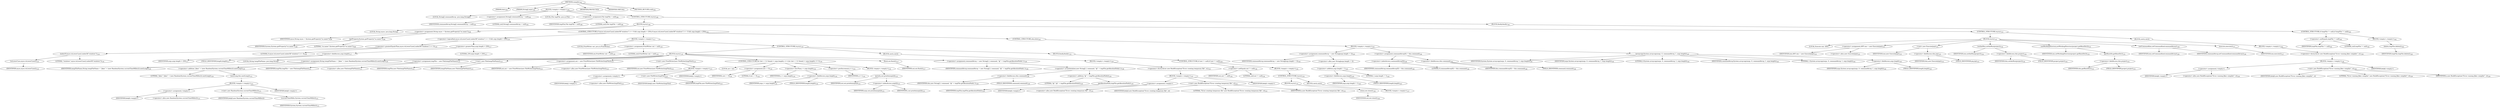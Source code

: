digraph "compile" {  
"74" [label = <(METHOD,compile)<SUB>104</SUB>> ]
"75" [label = <(PARAM,this)<SUB>104</SUB>> ]
"76" [label = <(PARAM,String[] args)<SUB>104</SUB>> ]
"77" [label = <(BLOCK,&lt;empty&gt;,&lt;empty&gt;)<SUB>104</SUB>> ]
"78" [label = <(LOCAL,String[] commandArray: java.lang.String[])> ]
"79" [label = <(&lt;operator&gt;.assignment,String[] commandArray = null)<SUB>105</SUB>> ]
"80" [label = <(IDENTIFIER,commandArray,String[] commandArray = null)<SUB>105</SUB>> ]
"81" [label = <(LITERAL,null,String[] commandArray = null)<SUB>105</SUB>> ]
"9" [label = <(LOCAL,File tmpFile: java.io.File)> ]
"82" [label = <(&lt;operator&gt;.assignment,File tmpFile = null)<SUB>106</SUB>> ]
"83" [label = <(IDENTIFIER,tmpFile,File tmpFile = null)<SUB>106</SUB>> ]
"84" [label = <(LITERAL,null,File tmpFile = null)<SUB>106</SUB>> ]
"85" [label = <(CONTROL_STRUCTURE,try,try)<SUB>108</SUB>> ]
"86" [label = <(BLOCK,try,try)<SUB>108</SUB>> ]
"87" [label = <(LOCAL,String myos: java.lang.String)> ]
"88" [label = <(&lt;operator&gt;.assignment,String myos = System.getProperty(&quot;os.name&quot;))<SUB>109</SUB>> ]
"89" [label = <(IDENTIFIER,myos,String myos = System.getProperty(&quot;os.name&quot;))<SUB>109</SUB>> ]
"90" [label = <(getProperty,System.getProperty(&quot;os.name&quot;))<SUB>109</SUB>> ]
"91" [label = <(IDENTIFIER,System,System.getProperty(&quot;os.name&quot;))<SUB>109</SUB>> ]
"92" [label = <(LITERAL,&quot;os.name&quot;,System.getProperty(&quot;os.name&quot;))<SUB>109</SUB>> ]
"93" [label = <(CONTROL_STRUCTURE,if (myos.toLowerCase().indexOf(&quot;windows&quot;) &gt;= 0 &amp;&amp; args.length &gt; 250),if (myos.toLowerCase().indexOf(&quot;windows&quot;) &gt;= 0 &amp;&amp; args.length &gt; 250))<SUB>116</SUB>> ]
"94" [label = <(&lt;operator&gt;.logicalAnd,myos.toLowerCase().indexOf(&quot;windows&quot;) &gt;= 0 &amp;&amp; args.length &gt; 250)<SUB>116</SUB>> ]
"95" [label = <(&lt;operator&gt;.greaterEqualsThan,myos.toLowerCase().indexOf(&quot;windows&quot;) &gt;= 0)<SUB>116</SUB>> ]
"96" [label = <(indexOf,myos.toLowerCase().indexOf(&quot;windows&quot;))<SUB>116</SUB>> ]
"97" [label = <(toLowerCase,myos.toLowerCase())<SUB>116</SUB>> ]
"98" [label = <(IDENTIFIER,myos,myos.toLowerCase())<SUB>116</SUB>> ]
"99" [label = <(LITERAL,&quot;windows&quot;,myos.toLowerCase().indexOf(&quot;windows&quot;))<SUB>116</SUB>> ]
"100" [label = <(LITERAL,0,myos.toLowerCase().indexOf(&quot;windows&quot;) &gt;= 0)<SUB>116</SUB>> ]
"101" [label = <(&lt;operator&gt;.greaterThan,args.length &gt; 250)<SUB>117</SUB>> ]
"102" [label = <(&lt;operator&gt;.fieldAccess,args.length)<SUB>117</SUB>> ]
"103" [label = <(IDENTIFIER,args,args.length &gt; 250)<SUB>117</SUB>> ]
"104" [label = <(FIELD_IDENTIFIER,length,length)<SUB>117</SUB>> ]
"105" [label = <(LITERAL,250,args.length &gt; 250)<SUB>117</SUB>> ]
"106" [label = <(BLOCK,&lt;empty&gt;,&lt;empty&gt;)<SUB>117</SUB>> ]
"11" [label = <(LOCAL,PrintWriter out: java.io.PrintWriter)> ]
"107" [label = <(&lt;operator&gt;.assignment,PrintWriter out = null)<SUB>118</SUB>> ]
"108" [label = <(IDENTIFIER,out,PrintWriter out = null)<SUB>118</SUB>> ]
"109" [label = <(LITERAL,null,PrintWriter out = null)<SUB>118</SUB>> ]
"110" [label = <(CONTROL_STRUCTURE,try,try)<SUB>119</SUB>> ]
"111" [label = <(BLOCK,try,try)<SUB>119</SUB>> ]
"112" [label = <(LOCAL,String tempFileName: java.lang.String)> ]
"113" [label = <(&lt;operator&gt;.assignment,String tempFileName = &quot;jikes&quot; + (new Random(System.currentTimeMillis())).nextLong())<SUB>120</SUB>> ]
"114" [label = <(IDENTIFIER,tempFileName,String tempFileName = &quot;jikes&quot; + (new Random(System.currentTimeMillis())).nextLong())<SUB>120</SUB>> ]
"115" [label = <(&lt;operator&gt;.addition,&quot;jikes&quot; + (new Random(System.currentTimeMillis())).nextLong())<SUB>120</SUB>> ]
"116" [label = <(LITERAL,&quot;jikes&quot;,&quot;jikes&quot; + (new Random(System.currentTimeMillis())).nextLong())<SUB>120</SUB>> ]
"117" [label = <(nextLong,this.nextLong())<SUB>121</SUB>> ]
"118" [label = <(BLOCK,&lt;empty&gt;,&lt;empty&gt;)<SUB>121</SUB>> ]
"119" [label = <(&lt;operator&gt;.assignment,&lt;empty&gt;)> ]
"120" [label = <(IDENTIFIER,$obj0,&lt;empty&gt;)> ]
"121" [label = <(&lt;operator&gt;.alloc,new Random(System.currentTimeMillis()))<SUB>121</SUB>> ]
"122" [label = <(&lt;init&gt;,new Random(System.currentTimeMillis()))<SUB>121</SUB>> ]
"123" [label = <(IDENTIFIER,$obj0,new Random(System.currentTimeMillis()))> ]
"124" [label = <(currentTimeMillis,System.currentTimeMillis())<SUB>121</SUB>> ]
"125" [label = <(IDENTIFIER,System,System.currentTimeMillis())<SUB>121</SUB>> ]
"126" [label = <(IDENTIFIER,$obj0,&lt;empty&gt;)> ]
"127" [label = <(&lt;operator&gt;.assignment,tmpFile = new File(tempFileName))<SUB>122</SUB>> ]
"128" [label = <(IDENTIFIER,tmpFile,tmpFile = new File(tempFileName))<SUB>122</SUB>> ]
"129" [label = <(&lt;operator&gt;.alloc,new File(tempFileName))<SUB>122</SUB>> ]
"130" [label = <(&lt;init&gt;,new File(tempFileName))<SUB>122</SUB>> ]
"8" [label = <(IDENTIFIER,tmpFile,new File(tempFileName))<SUB>122</SUB>> ]
"131" [label = <(IDENTIFIER,tempFileName,new File(tempFileName))<SUB>122</SUB>> ]
"132" [label = <(&lt;operator&gt;.assignment,out = new PrintWriter(new FileWriter(tmpFile)))<SUB>123</SUB>> ]
"133" [label = <(IDENTIFIER,out,out = new PrintWriter(new FileWriter(tmpFile)))<SUB>123</SUB>> ]
"134" [label = <(&lt;operator&gt;.alloc,new PrintWriter(new FileWriter(tmpFile)))<SUB>123</SUB>> ]
"135" [label = <(&lt;init&gt;,new PrintWriter(new FileWriter(tmpFile)))<SUB>123</SUB>> ]
"10" [label = <(IDENTIFIER,out,new PrintWriter(new FileWriter(tmpFile)))<SUB>123</SUB>> ]
"136" [label = <(BLOCK,&lt;empty&gt;,&lt;empty&gt;)<SUB>123</SUB>> ]
"137" [label = <(&lt;operator&gt;.assignment,&lt;empty&gt;)> ]
"138" [label = <(IDENTIFIER,$obj2,&lt;empty&gt;)> ]
"139" [label = <(&lt;operator&gt;.alloc,new FileWriter(tmpFile))<SUB>123</SUB>> ]
"140" [label = <(&lt;init&gt;,new FileWriter(tmpFile))<SUB>123</SUB>> ]
"141" [label = <(IDENTIFIER,$obj2,new FileWriter(tmpFile))> ]
"142" [label = <(IDENTIFIER,tmpFile,new FileWriter(tmpFile))<SUB>123</SUB>> ]
"143" [label = <(IDENTIFIER,$obj2,&lt;empty&gt;)> ]
"144" [label = <(CONTROL_STRUCTURE,for (int i = 0; Some(i &lt; args.length); i++),for (int i = 0; Some(i &lt; args.length); i++))<SUB>124</SUB>> ]
"145" [label = <(LOCAL,int i: int)> ]
"146" [label = <(&lt;operator&gt;.assignment,int i = 0)<SUB>124</SUB>> ]
"147" [label = <(IDENTIFIER,i,int i = 0)<SUB>124</SUB>> ]
"148" [label = <(LITERAL,0,int i = 0)<SUB>124</SUB>> ]
"149" [label = <(&lt;operator&gt;.lessThan,i &lt; args.length)<SUB>124</SUB>> ]
"150" [label = <(IDENTIFIER,i,i &lt; args.length)<SUB>124</SUB>> ]
"151" [label = <(&lt;operator&gt;.fieldAccess,args.length)<SUB>124</SUB>> ]
"152" [label = <(IDENTIFIER,args,i &lt; args.length)<SUB>124</SUB>> ]
"153" [label = <(FIELD_IDENTIFIER,length,length)<SUB>124</SUB>> ]
"154" [label = <(&lt;operator&gt;.postIncrement,i++)<SUB>124</SUB>> ]
"155" [label = <(IDENTIFIER,i,i++)<SUB>124</SUB>> ]
"156" [label = <(BLOCK,&lt;empty&gt;,&lt;empty&gt;)<SUB>124</SUB>> ]
"157" [label = <(println,out.println(args[i]))<SUB>125</SUB>> ]
"158" [label = <(IDENTIFIER,out,out.println(args[i]))<SUB>125</SUB>> ]
"159" [label = <(&lt;operator&gt;.indexAccess,args[i])<SUB>125</SUB>> ]
"160" [label = <(IDENTIFIER,args,out.println(args[i]))<SUB>125</SUB>> ]
"161" [label = <(IDENTIFIER,i,out.println(args[i]))<SUB>125</SUB>> ]
"162" [label = <(flush,out.flush())<SUB>127</SUB>> ]
"163" [label = <(IDENTIFIER,out,out.flush())<SUB>127</SUB>> ]
"164" [label = <(&lt;operator&gt;.assignment,commandArray = new String[] { command, &quot;@&quot; + tmpFile.getAbsolutePath() })<SUB>128</SUB>> ]
"165" [label = <(IDENTIFIER,commandArray,commandArray = new String[] { command, &quot;@&quot; + tmpFile.getAbsolutePath() })<SUB>128</SUB>> ]
"166" [label = <(&lt;operator&gt;.arrayInitializer,new String[] { command, &quot;@&quot; + tmpFile.getAbsolutePath() })<SUB>128</SUB>> ]
"167" [label = <(&lt;operator&gt;.fieldAccess,this.command)<SUB>128</SUB>> ]
"168" [label = <(IDENTIFIER,this,new String[] { command, &quot;@&quot; + tmpFile.getAbsolutePath() })<SUB>128</SUB>> ]
"169" [label = <(FIELD_IDENTIFIER,command,command)<SUB>128</SUB>> ]
"170" [label = <(&lt;operator&gt;.addition,&quot;@&quot; + tmpFile.getAbsolutePath())<SUB>129</SUB>> ]
"171" [label = <(LITERAL,&quot;@&quot;,&quot;@&quot; + tmpFile.getAbsolutePath())<SUB>129</SUB>> ]
"172" [label = <(getAbsolutePath,tmpFile.getAbsolutePath())<SUB>129</SUB>> ]
"173" [label = <(IDENTIFIER,tmpFile,tmpFile.getAbsolutePath())<SUB>129</SUB>> ]
"174" [label = <(BLOCK,catch,catch)> ]
"175" [label = <(BLOCK,&lt;empty&gt;,&lt;empty&gt;)<SUB>130</SUB>> ]
"176" [label = <(&lt;operator&gt;.throw,throw new BuildException(&quot;Error creating temporary file&quot;, e);)<SUB>131</SUB>> ]
"177" [label = <(BLOCK,&lt;empty&gt;,&lt;empty&gt;)<SUB>131</SUB>> ]
"178" [label = <(&lt;operator&gt;.assignment,&lt;empty&gt;)> ]
"179" [label = <(IDENTIFIER,$obj4,&lt;empty&gt;)> ]
"180" [label = <(&lt;operator&gt;.alloc,new BuildException(&quot;Error creating temporary file&quot;, e))<SUB>131</SUB>> ]
"181" [label = <(&lt;init&gt;,new BuildException(&quot;Error creating temporary file&quot;, e))<SUB>131</SUB>> ]
"182" [label = <(IDENTIFIER,$obj4,new BuildException(&quot;Error creating temporary file&quot;, e))> ]
"183" [label = <(LITERAL,&quot;Error creating temporary file&quot;,new BuildException(&quot;Error creating temporary file&quot;, e))<SUB>131</SUB>> ]
"184" [label = <(IDENTIFIER,e,new BuildException(&quot;Error creating temporary file&quot;, e))<SUB>132</SUB>> ]
"185" [label = <(IDENTIFIER,$obj4,&lt;empty&gt;)> ]
"186" [label = <(BLOCK,finally,finally)<SUB>133</SUB>> ]
"187" [label = <(CONTROL_STRUCTURE,if (out != null),if (out != null))<SUB>134</SUB>> ]
"188" [label = <(&lt;operator&gt;.notEquals,out != null)<SUB>134</SUB>> ]
"189" [label = <(IDENTIFIER,out,out != null)<SUB>134</SUB>> ]
"190" [label = <(LITERAL,null,out != null)<SUB>134</SUB>> ]
"191" [label = <(BLOCK,&lt;empty&gt;,&lt;empty&gt;)<SUB>134</SUB>> ]
"192" [label = <(CONTROL_STRUCTURE,try,try)<SUB>135</SUB>> ]
"193" [label = <(BLOCK,try,try)<SUB>135</SUB>> ]
"194" [label = <(close,out.close())<SUB>136</SUB>> ]
"195" [label = <(IDENTIFIER,out,out.close())<SUB>136</SUB>> ]
"196" [label = <(BLOCK,catch,catch)> ]
"197" [label = <(BLOCK,&lt;empty&gt;,&lt;empty&gt;)<SUB>137</SUB>> ]
"198" [label = <(CONTROL_STRUCTURE,else,else)<SUB>142</SUB>> ]
"199" [label = <(BLOCK,&lt;empty&gt;,&lt;empty&gt;)<SUB>142</SUB>> ]
"200" [label = <(&lt;operator&gt;.assignment,commandArray = new String[args.length + 1])<SUB>143</SUB>> ]
"201" [label = <(IDENTIFIER,commandArray,commandArray = new String[args.length + 1])<SUB>143</SUB>> ]
"202" [label = <(&lt;operator&gt;.alloc,new String[args.length + 1])> ]
"203" [label = <(&lt;operator&gt;.addition,args.length + 1)<SUB>143</SUB>> ]
"204" [label = <(&lt;operator&gt;.fieldAccess,args.length)<SUB>143</SUB>> ]
"205" [label = <(IDENTIFIER,args,args.length + 1)<SUB>143</SUB>> ]
"206" [label = <(FIELD_IDENTIFIER,length,length)<SUB>143</SUB>> ]
"207" [label = <(LITERAL,1,args.length + 1)<SUB>143</SUB>> ]
"208" [label = <(&lt;operator&gt;.assignment,commandArray[0] = this.command)<SUB>144</SUB>> ]
"209" [label = <(&lt;operator&gt;.indexAccess,commandArray[0])<SUB>144</SUB>> ]
"210" [label = <(IDENTIFIER,commandArray,commandArray[0] = this.command)<SUB>144</SUB>> ]
"211" [label = <(LITERAL,0,commandArray[0] = this.command)<SUB>144</SUB>> ]
"212" [label = <(&lt;operator&gt;.fieldAccess,this.command)<SUB>144</SUB>> ]
"213" [label = <(IDENTIFIER,this,commandArray[0] = this.command)<SUB>144</SUB>> ]
"214" [label = <(FIELD_IDENTIFIER,command,command)<SUB>144</SUB>> ]
"215" [label = <(arraycopy,System.arraycopy(args, 0, commandArray, 1, args.length))<SUB>145</SUB>> ]
"216" [label = <(IDENTIFIER,System,System.arraycopy(args, 0, commandArray, 1, args.length))<SUB>145</SUB>> ]
"217" [label = <(IDENTIFIER,args,System.arraycopy(args, 0, commandArray, 1, args.length))<SUB>145</SUB>> ]
"218" [label = <(LITERAL,0,System.arraycopy(args, 0, commandArray, 1, args.length))<SUB>145</SUB>> ]
"219" [label = <(IDENTIFIER,commandArray,System.arraycopy(args, 0, commandArray, 1, args.length))<SUB>145</SUB>> ]
"220" [label = <(LITERAL,1,System.arraycopy(args, 0, commandArray, 1, args.length))<SUB>145</SUB>> ]
"221" [label = <(&lt;operator&gt;.fieldAccess,args.length)<SUB>145</SUB>> ]
"222" [label = <(IDENTIFIER,args,System.arraycopy(args, 0, commandArray, 1, args.length))<SUB>145</SUB>> ]
"223" [label = <(FIELD_IDENTIFIER,length,length)<SUB>145</SUB>> ]
"224" [label = <(CONTROL_STRUCTURE,try,try)<SUB>152</SUB>> ]
"225" [label = <(BLOCK,try,try)<SUB>152</SUB>> ]
"13" [label = <(LOCAL,Execute exe: ANY)> ]
"226" [label = <(&lt;operator&gt;.assignment,ANY exe = new Execute(jop))<SUB>153</SUB>> ]
"227" [label = <(IDENTIFIER,exe,ANY exe = new Execute(jop))<SUB>153</SUB>> ]
"228" [label = <(&lt;operator&gt;.alloc,new Execute(jop))<SUB>153</SUB>> ]
"229" [label = <(&lt;init&gt;,new Execute(jop))<SUB>153</SUB>> ]
"12" [label = <(IDENTIFIER,exe,new Execute(jop))<SUB>153</SUB>> ]
"230" [label = <(&lt;operator&gt;.fieldAccess,this.jop)<SUB>153</SUB>> ]
"231" [label = <(IDENTIFIER,this,new Execute(jop))<SUB>153</SUB>> ]
"232" [label = <(FIELD_IDENTIFIER,jop,jop)<SUB>153</SUB>> ]
"233" [label = <(setAntRun,setAntRun(project))<SUB>154</SUB>> ]
"234" [label = <(IDENTIFIER,exe,setAntRun(project))<SUB>154</SUB>> ]
"235" [label = <(&lt;operator&gt;.fieldAccess,this.project)<SUB>154</SUB>> ]
"236" [label = <(IDENTIFIER,this,setAntRun(project))<SUB>154</SUB>> ]
"237" [label = <(FIELD_IDENTIFIER,project,project)<SUB>154</SUB>> ]
"238" [label = <(setWorkingDirectory,setWorkingDirectory(project.getBaseDir()))<SUB>155</SUB>> ]
"239" [label = <(IDENTIFIER,exe,setWorkingDirectory(project.getBaseDir()))<SUB>155</SUB>> ]
"240" [label = <(getBaseDir,getBaseDir())<SUB>155</SUB>> ]
"241" [label = <(&lt;operator&gt;.fieldAccess,this.project)<SUB>155</SUB>> ]
"242" [label = <(IDENTIFIER,this,getBaseDir())<SUB>155</SUB>> ]
"243" [label = <(FIELD_IDENTIFIER,project,project)<SUB>155</SUB>> ]
"244" [label = <(setCommandline,setCommandline(commandArray))<SUB>156</SUB>> ]
"245" [label = <(IDENTIFIER,exe,setCommandline(commandArray))<SUB>156</SUB>> ]
"246" [label = <(IDENTIFIER,commandArray,setCommandline(commandArray))<SUB>156</SUB>> ]
"247" [label = <(execute,execute())<SUB>157</SUB>> ]
"248" [label = <(IDENTIFIER,exe,execute())<SUB>157</SUB>> ]
"249" [label = <(BLOCK,catch,catch)> ]
"250" [label = <(BLOCK,&lt;empty&gt;,&lt;empty&gt;)<SUB>158</SUB>> ]
"251" [label = <(&lt;operator&gt;.throw,throw new BuildException(&quot;Error running Jikes compiler&quot;, e);)<SUB>159</SUB>> ]
"252" [label = <(BLOCK,&lt;empty&gt;,&lt;empty&gt;)<SUB>159</SUB>> ]
"253" [label = <(&lt;operator&gt;.assignment,&lt;empty&gt;)> ]
"254" [label = <(IDENTIFIER,$obj6,&lt;empty&gt;)> ]
"255" [label = <(&lt;operator&gt;.alloc,new BuildException(&quot;Error running Jikes compiler&quot;, e))<SUB>159</SUB>> ]
"256" [label = <(&lt;init&gt;,new BuildException(&quot;Error running Jikes compiler&quot;, e))<SUB>159</SUB>> ]
"257" [label = <(IDENTIFIER,$obj6,new BuildException(&quot;Error running Jikes compiler&quot;, e))> ]
"258" [label = <(LITERAL,&quot;Error running Jikes compiler&quot;,new BuildException(&quot;Error running Jikes compiler&quot;, e))<SUB>159</SUB>> ]
"259" [label = <(IDENTIFIER,e,new BuildException(&quot;Error running Jikes compiler&quot;, e))<SUB>159</SUB>> ]
"260" [label = <(IDENTIFIER,$obj6,&lt;empty&gt;)> ]
"261" [label = <(BLOCK,finally,finally)<SUB>161</SUB>> ]
"262" [label = <(CONTROL_STRUCTURE,if (tmpFile != null),if (tmpFile != null))<SUB>162</SUB>> ]
"263" [label = <(&lt;operator&gt;.notEquals,tmpFile != null)<SUB>162</SUB>> ]
"264" [label = <(IDENTIFIER,tmpFile,tmpFile != null)<SUB>162</SUB>> ]
"265" [label = <(LITERAL,null,tmpFile != null)<SUB>162</SUB>> ]
"266" [label = <(BLOCK,&lt;empty&gt;,&lt;empty&gt;)<SUB>162</SUB>> ]
"267" [label = <(delete,tmpFile.delete())<SUB>163</SUB>> ]
"268" [label = <(IDENTIFIER,tmpFile,tmpFile.delete())<SUB>163</SUB>> ]
"269" [label = <(MODIFIER,PROTECTED)> ]
"270" [label = <(MODIFIER,VIRTUAL)> ]
"271" [label = <(METHOD_RETURN,void)<SUB>104</SUB>> ]
  "74" -> "75" 
  "74" -> "76" 
  "74" -> "77" 
  "74" -> "269" 
  "74" -> "270" 
  "74" -> "271" 
  "77" -> "78" 
  "77" -> "79" 
  "77" -> "9" 
  "77" -> "82" 
  "77" -> "85" 
  "79" -> "80" 
  "79" -> "81" 
  "82" -> "83" 
  "82" -> "84" 
  "85" -> "86" 
  "85" -> "261" 
  "86" -> "87" 
  "86" -> "88" 
  "86" -> "93" 
  "86" -> "224" 
  "88" -> "89" 
  "88" -> "90" 
  "90" -> "91" 
  "90" -> "92" 
  "93" -> "94" 
  "93" -> "106" 
  "93" -> "198" 
  "94" -> "95" 
  "94" -> "101" 
  "95" -> "96" 
  "95" -> "100" 
  "96" -> "97" 
  "96" -> "99" 
  "97" -> "98" 
  "101" -> "102" 
  "101" -> "105" 
  "102" -> "103" 
  "102" -> "104" 
  "106" -> "11" 
  "106" -> "107" 
  "106" -> "110" 
  "107" -> "108" 
  "107" -> "109" 
  "110" -> "111" 
  "110" -> "174" 
  "110" -> "186" 
  "111" -> "112" 
  "111" -> "113" 
  "111" -> "127" 
  "111" -> "130" 
  "111" -> "132" 
  "111" -> "135" 
  "111" -> "144" 
  "111" -> "162" 
  "111" -> "164" 
  "113" -> "114" 
  "113" -> "115" 
  "115" -> "116" 
  "115" -> "117" 
  "117" -> "118" 
  "118" -> "119" 
  "118" -> "122" 
  "118" -> "126" 
  "119" -> "120" 
  "119" -> "121" 
  "122" -> "123" 
  "122" -> "124" 
  "124" -> "125" 
  "127" -> "128" 
  "127" -> "129" 
  "130" -> "8" 
  "130" -> "131" 
  "132" -> "133" 
  "132" -> "134" 
  "135" -> "10" 
  "135" -> "136" 
  "136" -> "137" 
  "136" -> "140" 
  "136" -> "143" 
  "137" -> "138" 
  "137" -> "139" 
  "140" -> "141" 
  "140" -> "142" 
  "144" -> "145" 
  "144" -> "146" 
  "144" -> "149" 
  "144" -> "154" 
  "144" -> "156" 
  "146" -> "147" 
  "146" -> "148" 
  "149" -> "150" 
  "149" -> "151" 
  "151" -> "152" 
  "151" -> "153" 
  "154" -> "155" 
  "156" -> "157" 
  "157" -> "158" 
  "157" -> "159" 
  "159" -> "160" 
  "159" -> "161" 
  "162" -> "163" 
  "164" -> "165" 
  "164" -> "166" 
  "166" -> "167" 
  "166" -> "170" 
  "167" -> "168" 
  "167" -> "169" 
  "170" -> "171" 
  "170" -> "172" 
  "172" -> "173" 
  "174" -> "175" 
  "175" -> "176" 
  "176" -> "177" 
  "177" -> "178" 
  "177" -> "181" 
  "177" -> "185" 
  "178" -> "179" 
  "178" -> "180" 
  "181" -> "182" 
  "181" -> "183" 
  "181" -> "184" 
  "186" -> "187" 
  "187" -> "188" 
  "187" -> "191" 
  "188" -> "189" 
  "188" -> "190" 
  "191" -> "192" 
  "192" -> "193" 
  "192" -> "196" 
  "193" -> "194" 
  "194" -> "195" 
  "196" -> "197" 
  "198" -> "199" 
  "199" -> "200" 
  "199" -> "208" 
  "199" -> "215" 
  "200" -> "201" 
  "200" -> "202" 
  "202" -> "203" 
  "203" -> "204" 
  "203" -> "207" 
  "204" -> "205" 
  "204" -> "206" 
  "208" -> "209" 
  "208" -> "212" 
  "209" -> "210" 
  "209" -> "211" 
  "212" -> "213" 
  "212" -> "214" 
  "215" -> "216" 
  "215" -> "217" 
  "215" -> "218" 
  "215" -> "219" 
  "215" -> "220" 
  "215" -> "221" 
  "221" -> "222" 
  "221" -> "223" 
  "224" -> "225" 
  "224" -> "249" 
  "225" -> "13" 
  "225" -> "226" 
  "225" -> "229" 
  "225" -> "233" 
  "225" -> "238" 
  "225" -> "244" 
  "225" -> "247" 
  "226" -> "227" 
  "226" -> "228" 
  "229" -> "12" 
  "229" -> "230" 
  "230" -> "231" 
  "230" -> "232" 
  "233" -> "234" 
  "233" -> "235" 
  "235" -> "236" 
  "235" -> "237" 
  "238" -> "239" 
  "238" -> "240" 
  "240" -> "241" 
  "241" -> "242" 
  "241" -> "243" 
  "244" -> "245" 
  "244" -> "246" 
  "247" -> "248" 
  "249" -> "250" 
  "250" -> "251" 
  "251" -> "252" 
  "252" -> "253" 
  "252" -> "256" 
  "252" -> "260" 
  "253" -> "254" 
  "253" -> "255" 
  "256" -> "257" 
  "256" -> "258" 
  "256" -> "259" 
  "261" -> "262" 
  "262" -> "263" 
  "262" -> "266" 
  "263" -> "264" 
  "263" -> "265" 
  "266" -> "267" 
  "267" -> "268" 
}
